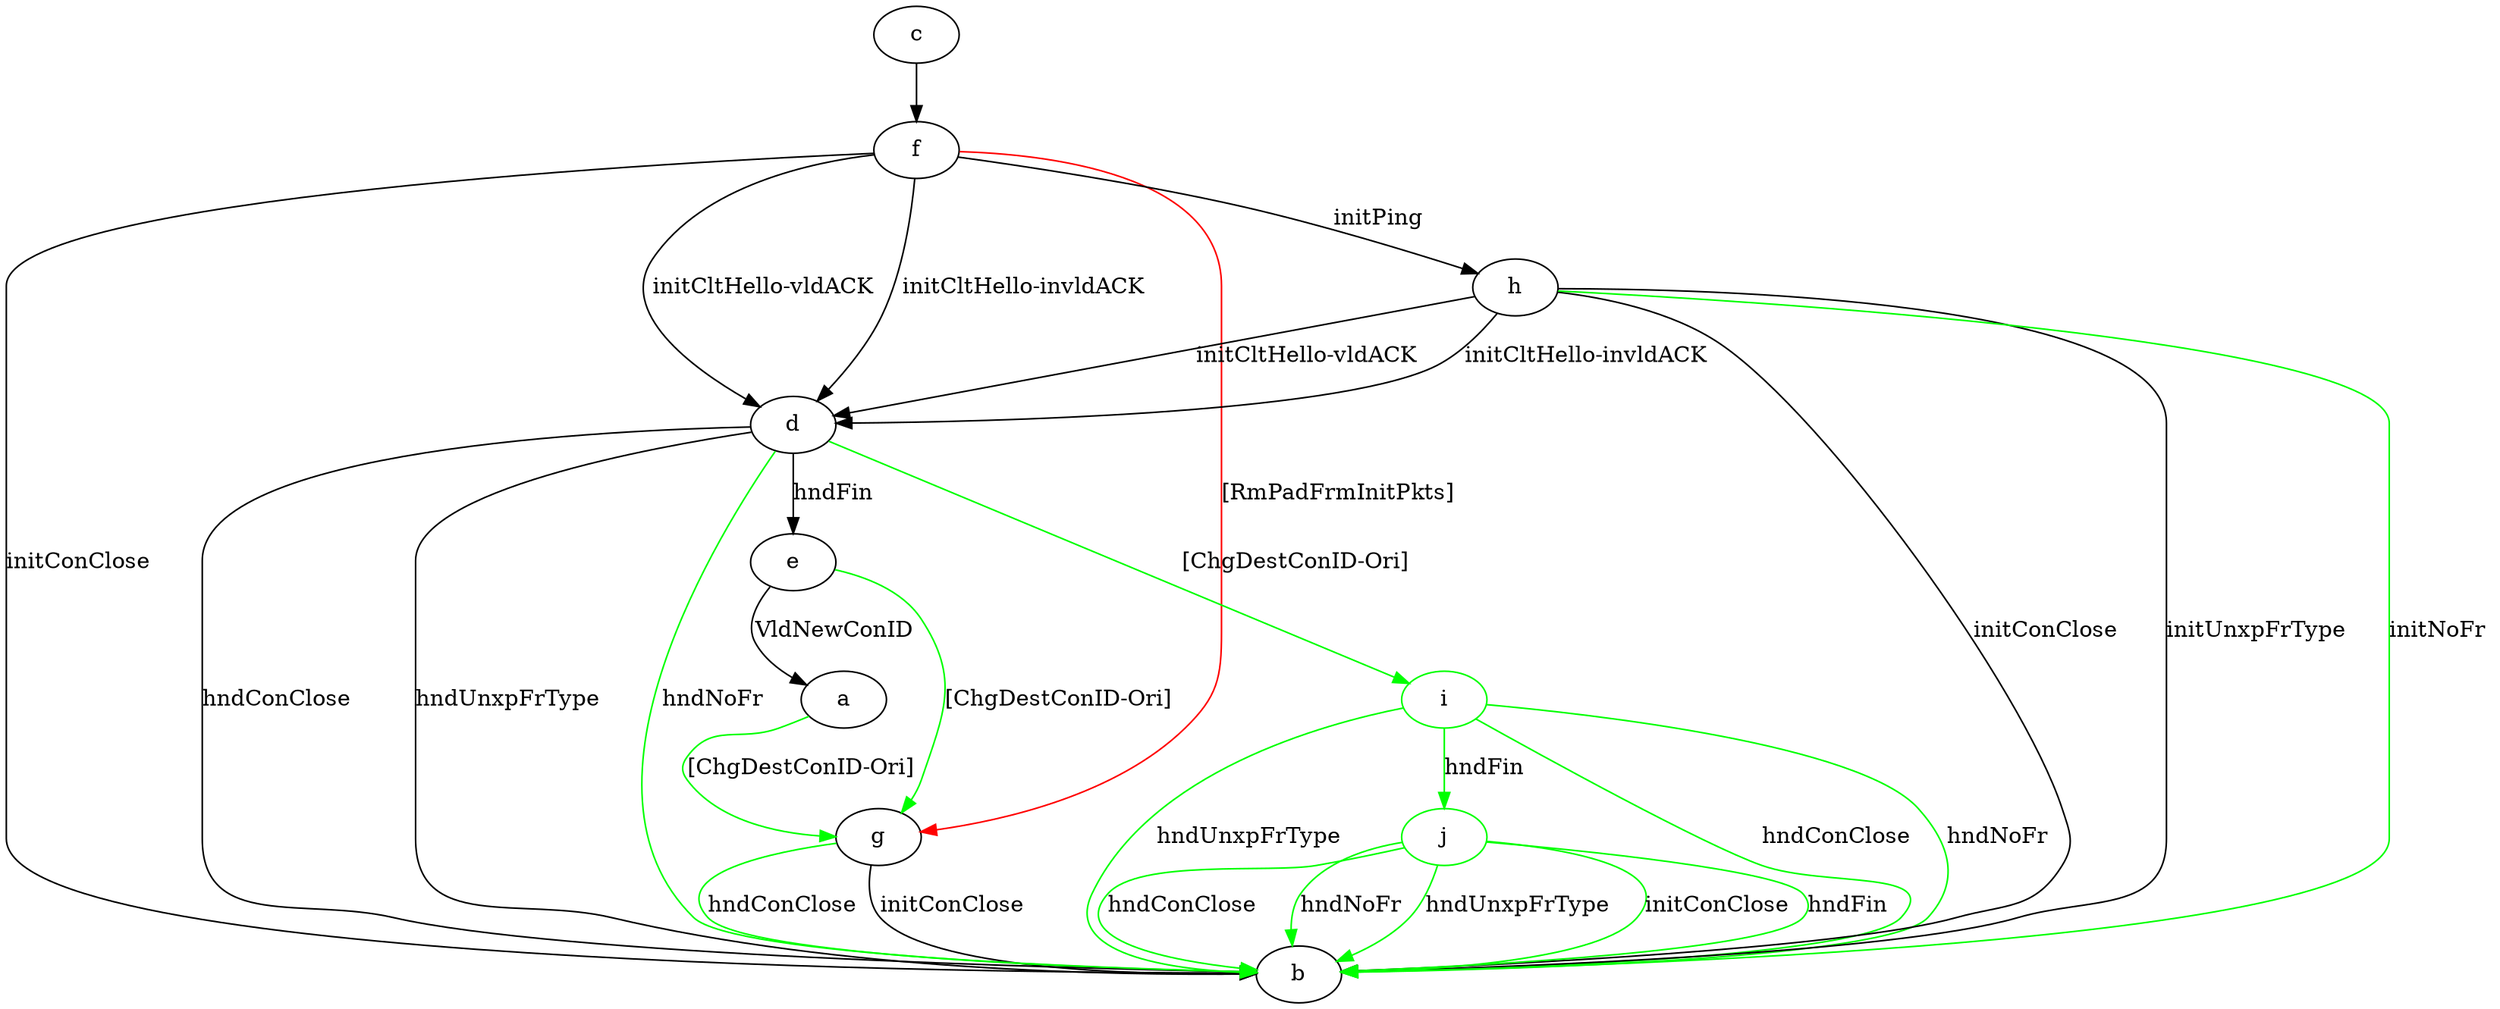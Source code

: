 digraph "" {
	a -> g	[key=0,
		color=green,
		label="[ChgDestConID-Ori] "];
	c -> f	[key=0];
	d -> b	[key=0,
		label="hndConClose "];
	d -> b	[key=1,
		label="hndUnxpFrType "];
	d -> b	[key=2,
		color=green,
		label="hndNoFr "];
	d -> e	[key=0,
		label="hndFin "];
	i	[color=green];
	d -> i	[key=0,
		color=green,
		label="[ChgDestConID-Ori] "];
	e -> a	[key=0,
		label="VldNewConID "];
	e -> g	[key=0,
		color=green,
		label="[ChgDestConID-Ori] "];
	f -> b	[key=0,
		label="initConClose "];
	f -> d	[key=0,
		label="initCltHello-vldACK "];
	f -> d	[key=1,
		label="initCltHello-invldACK "];
	f -> g	[key=0,
		color=red,
		label="[RmPadFrmInitPkts] "];
	f -> h	[key=0,
		label="initPing "];
	g -> b	[key=0,
		label="initConClose "];
	g -> b	[key=1,
		color=green,
		label="hndConClose "];
	h -> b	[key=0,
		label="initConClose "];
	h -> b	[key=1,
		label="initUnxpFrType "];
	h -> b	[key=2,
		color=green,
		label="initNoFr "];
	h -> d	[key=0,
		label="initCltHello-vldACK "];
	h -> d	[key=1,
		label="initCltHello-invldACK "];
	i -> b	[key=0,
		color=green,
		label="hndConClose "];
	i -> b	[key=1,
		color=green,
		label="hndNoFr "];
	i -> b	[key=2,
		color=green,
		label="hndUnxpFrType "];
	j	[color=green];
	i -> j	[key=0,
		color=green,
		label="hndFin "];
	j -> b	[key=0,
		color=green,
		label="initConClose "];
	j -> b	[key=1,
		color=green,
		label="hndFin "];
	j -> b	[key=2,
		color=green,
		label="hndConClose "];
	j -> b	[key=3,
		color=green,
		label="hndNoFr "];
	j -> b	[key=4,
		color=green,
		label="hndUnxpFrType "];
}
